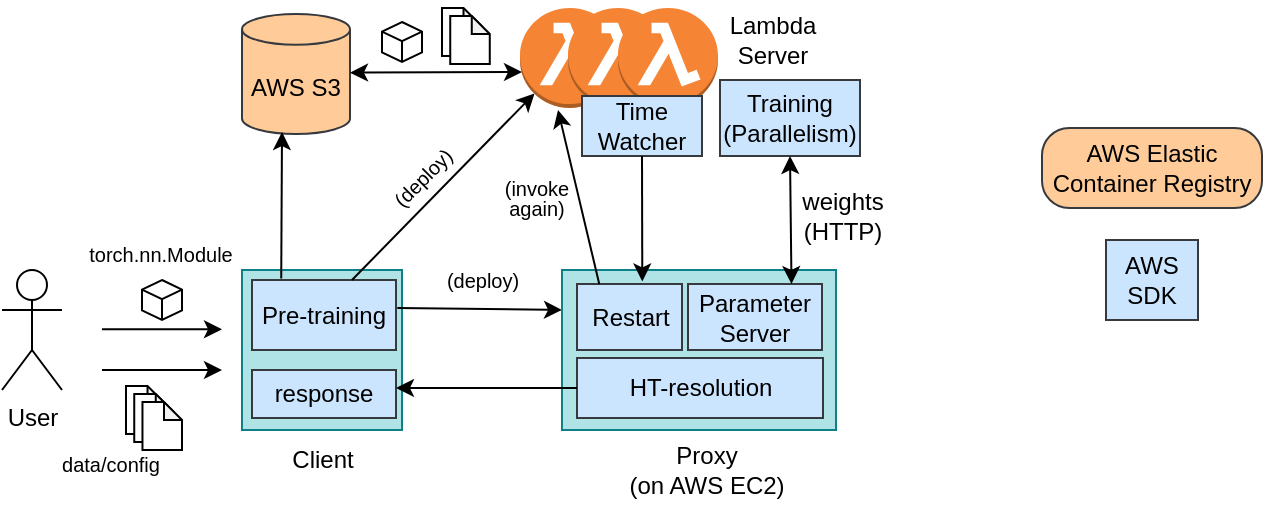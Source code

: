 <mxfile version="21.5.2" type="github">
  <diagram name="第 1 页" id="vYGmFmP2Lva24OXTDVVa">
    <mxGraphModel dx="711" dy="486" grid="1" gridSize="10" guides="1" tooltips="1" connect="1" arrows="1" fold="1" page="1" pageScale="1" pageWidth="827" pageHeight="1169" math="0" shadow="0">
      <root>
        <mxCell id="0" />
        <mxCell id="1" parent="0" />
        <mxCell id="0ty1MtPIsn8DT-ruyWdK-3" value="AWS Elastic Container Registry" style="rounded=1;whiteSpace=wrap;html=1;fillColor=#ffcc99;strokeColor=#36393d;arcSize=34;" parent="1" vertex="1">
          <mxGeometry x="600" y="169" width="110" height="40" as="geometry" />
        </mxCell>
        <mxCell id="0ty1MtPIsn8DT-ruyWdK-4" value="AWS S3" style="shape=cylinder3;whiteSpace=wrap;html=1;boundedLbl=1;backgroundOutline=1;size=7.692;fillColor=#ffcc99;strokeColor=#36393d;" parent="1" vertex="1">
          <mxGeometry x="200" y="112" width="54" height="60" as="geometry" />
        </mxCell>
        <mxCell id="0ty1MtPIsn8DT-ruyWdK-6" value="" style="outlineConnect=0;dashed=0;verticalLabelPosition=bottom;verticalAlign=top;align=center;html=1;shape=mxgraph.aws3.lambda_function;fillColor=#F58534;gradientColor=none;" parent="1" vertex="1">
          <mxGeometry x="339" y="109" width="50" height="50" as="geometry" />
        </mxCell>
        <mxCell id="0ty1MtPIsn8DT-ruyWdK-8" value="" style="rounded=0;whiteSpace=wrap;html=1;fillColor=#b0e3e6;strokeColor=#0e8088;" parent="1" vertex="1">
          <mxGeometry x="200" y="240" width="80" height="80" as="geometry" />
        </mxCell>
        <mxCell id="0ty1MtPIsn8DT-ruyWdK-1" value="AWS SDK" style="rounded=0;whiteSpace=wrap;html=1;fillColor=#cce5ff;strokeColor=#36393d;" parent="1" vertex="1">
          <mxGeometry x="632" y="225" width="46" height="40" as="geometry" />
        </mxCell>
        <mxCell id="0ty1MtPIsn8DT-ruyWdK-10" value="User" style="shape=umlActor;verticalLabelPosition=bottom;verticalAlign=top;html=1;outlineConnect=0;" parent="1" vertex="1">
          <mxGeometry x="80" y="240" width="30" height="60" as="geometry" />
        </mxCell>
        <mxCell id="0ty1MtPIsn8DT-ruyWdK-11" value="" style="endArrow=classic;html=1;rounded=0;" parent="1" edge="1">
          <mxGeometry width="50" height="50" relative="1" as="geometry">
            <mxPoint x="130" y="269.62" as="sourcePoint" />
            <mxPoint x="190" y="269.62" as="targetPoint" />
          </mxGeometry>
        </mxCell>
        <mxCell id="0ty1MtPIsn8DT-ruyWdK-12" value="" style="endArrow=classic;html=1;rounded=0;" parent="1" edge="1">
          <mxGeometry width="50" height="50" relative="1" as="geometry">
            <mxPoint x="130" y="290" as="sourcePoint" />
            <mxPoint x="190" y="290" as="targetPoint" />
          </mxGeometry>
        </mxCell>
        <mxCell id="0ty1MtPIsn8DT-ruyWdK-13" value="" style="html=1;shape=mxgraph.basic.isocube;isoAngle=15;" parent="1" vertex="1">
          <mxGeometry x="150" y="245" width="20" height="20" as="geometry" />
        </mxCell>
        <mxCell id="0ty1MtPIsn8DT-ruyWdK-14" value="&lt;font style=&quot;font-size: 10px;&quot;&gt;torch.nn.Module&lt;/font&gt;" style="text;html=1;align=center;verticalAlign=middle;resizable=0;points=[];autosize=1;strokeColor=none;fillColor=none;" parent="1" vertex="1">
          <mxGeometry x="109" y="217" width="100" height="30" as="geometry" />
        </mxCell>
        <mxCell id="0ty1MtPIsn8DT-ruyWdK-17" value="Client" style="text;html=1;align=center;verticalAlign=middle;resizable=0;points=[];autosize=1;strokeColor=none;fillColor=none;" parent="1" vertex="1">
          <mxGeometry x="215" y="320" width="50" height="30" as="geometry" />
        </mxCell>
        <mxCell id="0ty1MtPIsn8DT-ruyWdK-22" value="" style="group" parent="1" vertex="1" connectable="0">
          <mxGeometry x="142" y="298" width="28" height="32" as="geometry" />
        </mxCell>
        <mxCell id="0ty1MtPIsn8DT-ruyWdK-18" value="" style="shape=note;whiteSpace=wrap;html=1;backgroundOutline=1;darkOpacity=0.05;size=9;" parent="0ty1MtPIsn8DT-ruyWdK-22" vertex="1">
          <mxGeometry width="19.765" height="24" as="geometry" />
        </mxCell>
        <mxCell id="0ty1MtPIsn8DT-ruyWdK-19" value="" style="shape=note;whiteSpace=wrap;html=1;backgroundOutline=1;darkOpacity=0.05;size=9;" parent="0ty1MtPIsn8DT-ruyWdK-22" vertex="1">
          <mxGeometry x="4.118" y="4" width="19.765" height="24" as="geometry" />
        </mxCell>
        <mxCell id="0ty1MtPIsn8DT-ruyWdK-20" value="" style="shape=note;whiteSpace=wrap;html=1;backgroundOutline=1;darkOpacity=0.05;size=9;" parent="0ty1MtPIsn8DT-ruyWdK-22" vertex="1">
          <mxGeometry x="8.235" y="8" width="19.765" height="24" as="geometry" />
        </mxCell>
        <mxCell id="0ty1MtPIsn8DT-ruyWdK-23" value="&lt;font style=&quot;font-size: 10px;&quot;&gt;data/config&lt;/font&gt;" style="text;html=1;align=center;verticalAlign=middle;resizable=0;points=[];autosize=1;strokeColor=none;fillColor=none;" parent="1" vertex="1">
          <mxGeometry x="99" y="322" width="70" height="30" as="geometry" />
        </mxCell>
        <mxCell id="0ty1MtPIsn8DT-ruyWdK-25" value="Pre-training" style="rounded=0;whiteSpace=wrap;html=1;fillColor=#cce5ff;strokeColor=#36393d;" parent="1" vertex="1">
          <mxGeometry x="205" y="245" width="72" height="35" as="geometry" />
        </mxCell>
        <mxCell id="vOYcjfGLHSD7jjnJ-SRt-3" value="" style="endArrow=classic;html=1;rounded=0;exitX=0.203;exitY=-0.02;exitDx=0;exitDy=0;exitPerimeter=0;" edge="1" parent="1" source="0ty1MtPIsn8DT-ruyWdK-25">
          <mxGeometry width="50" height="50" relative="1" as="geometry">
            <mxPoint x="219.71" y="236" as="sourcePoint" />
            <mxPoint x="220" y="171" as="targetPoint" />
          </mxGeometry>
        </mxCell>
        <mxCell id="vOYcjfGLHSD7jjnJ-SRt-5" value="" style="endArrow=classic;startArrow=classic;html=1;rounded=0;exitX=0.973;exitY=0.444;exitDx=0;exitDy=0;exitPerimeter=0;" edge="1" parent="1">
          <mxGeometry width="50" height="50" relative="1" as="geometry">
            <mxPoint x="254.002" y="141.32" as="sourcePoint" />
            <mxPoint x="340" y="141" as="targetPoint" />
          </mxGeometry>
        </mxCell>
        <mxCell id="vOYcjfGLHSD7jjnJ-SRt-11" value="" style="html=1;shape=mxgraph.basic.isocube;isoAngle=15;" vertex="1" parent="1">
          <mxGeometry x="270" y="116" width="20" height="20" as="geometry" />
        </mxCell>
        <mxCell id="vOYcjfGLHSD7jjnJ-SRt-12" value="" style="group" vertex="1" connectable="0" parent="1">
          <mxGeometry x="300" y="109" width="28" height="32" as="geometry" />
        </mxCell>
        <mxCell id="vOYcjfGLHSD7jjnJ-SRt-13" value="" style="shape=note;whiteSpace=wrap;html=1;backgroundOutline=1;darkOpacity=0.05;size=9;" vertex="1" parent="vOYcjfGLHSD7jjnJ-SRt-12">
          <mxGeometry width="19.765" height="24" as="geometry" />
        </mxCell>
        <mxCell id="vOYcjfGLHSD7jjnJ-SRt-14" value="" style="shape=note;whiteSpace=wrap;html=1;backgroundOutline=1;darkOpacity=0.05;size=9;" vertex="1" parent="vOYcjfGLHSD7jjnJ-SRt-12">
          <mxGeometry x="4.118" y="4" width="19.765" height="24" as="geometry" />
        </mxCell>
        <mxCell id="vOYcjfGLHSD7jjnJ-SRt-18" value="" style="endArrow=classic;html=1;rounded=0;entryX=0.145;entryY=0.855;entryDx=0;entryDy=0;entryPerimeter=0;" edge="1" parent="1" target="0ty1MtPIsn8DT-ruyWdK-6">
          <mxGeometry width="50" height="50" relative="1" as="geometry">
            <mxPoint x="255" y="245" as="sourcePoint" />
            <mxPoint x="305" y="195" as="targetPoint" />
          </mxGeometry>
        </mxCell>
        <mxCell id="vOYcjfGLHSD7jjnJ-SRt-19" value="&lt;font style=&quot;font-size: 10px;&quot;&gt;(deploy)&lt;/font&gt;" style="text;html=1;align=center;verticalAlign=middle;resizable=0;points=[];autosize=1;strokeColor=none;fillColor=none;rotation=315;" vertex="1" parent="1">
          <mxGeometry x="260" y="179" width="60" height="30" as="geometry" />
        </mxCell>
        <mxCell id="vOYcjfGLHSD7jjnJ-SRt-23" value="" style="endArrow=classic;html=1;rounded=0;exitX=1.009;exitY=0.4;exitDx=0;exitDy=0;entryX=0;entryY=0.25;entryDx=0;entryDy=0;exitPerimeter=0;" edge="1" parent="1" source="0ty1MtPIsn8DT-ruyWdK-25" target="vOYcjfGLHSD7jjnJ-SRt-28">
          <mxGeometry width="50" height="50" relative="1" as="geometry">
            <mxPoint x="300" y="300" as="sourcePoint" />
            <mxPoint x="360" y="257" as="targetPoint" />
          </mxGeometry>
        </mxCell>
        <mxCell id="vOYcjfGLHSD7jjnJ-SRt-24" value="Proxy&lt;br&gt;(on AWS EC2)" style="text;html=1;align=center;verticalAlign=middle;resizable=0;points=[];autosize=1;strokeColor=none;fillColor=none;" vertex="1" parent="1">
          <mxGeometry x="382" y="320" width="100" height="40" as="geometry" />
        </mxCell>
        <mxCell id="vOYcjfGLHSD7jjnJ-SRt-25" value="" style="outlineConnect=0;dashed=0;verticalLabelPosition=bottom;verticalAlign=top;align=center;html=1;shape=mxgraph.aws3.lambda_function;fillColor=#F58534;gradientColor=none;" vertex="1" parent="1">
          <mxGeometry x="363" y="109" width="50" height="50" as="geometry" />
        </mxCell>
        <mxCell id="vOYcjfGLHSD7jjnJ-SRt-26" value="" style="outlineConnect=0;dashed=0;verticalLabelPosition=bottom;verticalAlign=top;align=center;html=1;shape=mxgraph.aws3.lambda_function;fillColor=#F58534;gradientColor=none;" vertex="1" parent="1">
          <mxGeometry x="388" y="109" width="50" height="50" as="geometry" />
        </mxCell>
        <mxCell id="vOYcjfGLHSD7jjnJ-SRt-28" value="" style="rounded=0;whiteSpace=wrap;html=1;fillColor=#b0e3e6;strokeColor=#0e8088;" vertex="1" parent="1">
          <mxGeometry x="360" y="240" width="137" height="80" as="geometry" />
        </mxCell>
        <mxCell id="vOYcjfGLHSD7jjnJ-SRt-27" value="Parameter&lt;br&gt;Server" style="rounded=0;whiteSpace=wrap;html=1;fillColor=#cce5ff;strokeColor=#36393d;" vertex="1" parent="1">
          <mxGeometry x="423" y="247" width="67" height="33" as="geometry" />
        </mxCell>
        <mxCell id="vOYcjfGLHSD7jjnJ-SRt-30" value="Time Watcher" style="rounded=0;whiteSpace=wrap;html=1;fillColor=#cce5ff;strokeColor=#36393d;" vertex="1" parent="1">
          <mxGeometry x="370" y="153" width="60" height="30" as="geometry" />
        </mxCell>
        <mxCell id="vOYcjfGLHSD7jjnJ-SRt-31" value="Training&lt;br&gt;(Parallelism)" style="rounded=0;whiteSpace=wrap;html=1;fillColor=#cce5ff;strokeColor=#36393d;" vertex="1" parent="1">
          <mxGeometry x="439" y="145" width="70" height="38" as="geometry" />
        </mxCell>
        <mxCell id="vOYcjfGLHSD7jjnJ-SRt-33" value="" style="endArrow=classic;startArrow=classic;html=1;rounded=0;exitX=0.75;exitY=0;exitDx=0;exitDy=0;entryX=0.5;entryY=1;entryDx=0;entryDy=0;" edge="1" parent="1" target="vOYcjfGLHSD7jjnJ-SRt-31">
          <mxGeometry width="50" height="50" relative="1" as="geometry">
            <mxPoint x="474.75" y="247" as="sourcePoint" />
            <mxPoint x="477.71" y="179" as="targetPoint" />
          </mxGeometry>
        </mxCell>
        <mxCell id="vOYcjfGLHSD7jjnJ-SRt-34" value="Restart" style="rounded=0;whiteSpace=wrap;html=1;fillColor=#cce5ff;strokeColor=#36393d;" vertex="1" parent="1">
          <mxGeometry x="367.5" y="247" width="52.5" height="33" as="geometry" />
        </mxCell>
        <mxCell id="vOYcjfGLHSD7jjnJ-SRt-36" value="" style="endArrow=classic;html=1;rounded=0;exitX=0.5;exitY=1;exitDx=0;exitDy=0;entryX=0.622;entryY=-0.039;entryDx=0;entryDy=0;entryPerimeter=0;" edge="1" parent="1" source="vOYcjfGLHSD7jjnJ-SRt-30" target="vOYcjfGLHSD7jjnJ-SRt-34">
          <mxGeometry width="50" height="50" relative="1" as="geometry">
            <mxPoint x="320" y="230" as="sourcePoint" />
            <mxPoint x="390" y="230" as="targetPoint" />
          </mxGeometry>
        </mxCell>
        <mxCell id="vOYcjfGLHSD7jjnJ-SRt-37" value="" style="endArrow=classic;html=1;rounded=0;exitX=0.25;exitY=0;exitDx=0;exitDy=0;" edge="1" parent="1">
          <mxGeometry width="50" height="50" relative="1" as="geometry">
            <mxPoint x="378.625" y="247" as="sourcePoint" />
            <mxPoint x="358" y="160" as="targetPoint" />
          </mxGeometry>
        </mxCell>
        <mxCell id="vOYcjfGLHSD7jjnJ-SRt-38" value="&lt;font style=&quot;font-size: 10px;&quot;&gt;(deploy)&lt;/font&gt;" style="text;html=1;align=center;verticalAlign=middle;resizable=0;points=[];autosize=1;strokeColor=none;fillColor=none;rotation=0;" vertex="1" parent="1">
          <mxGeometry x="290" y="230" width="60" height="30" as="geometry" />
        </mxCell>
        <mxCell id="vOYcjfGLHSD7jjnJ-SRt-39" value="&lt;p style=&quot;line-height: 80%;&quot;&gt;&lt;font style=&quot;font-size: 10px;&quot;&gt;(invoke&lt;br&gt;again)&lt;/font&gt;&lt;/p&gt;" style="text;html=1;align=center;verticalAlign=middle;resizable=0;points=[];autosize=1;strokeColor=none;fillColor=none;rotation=0;" vertex="1" parent="1">
          <mxGeometry x="317" y="174" width="60" height="60" as="geometry" />
        </mxCell>
        <mxCell id="vOYcjfGLHSD7jjnJ-SRt-40" value="HT-resolution" style="rounded=0;whiteSpace=wrap;html=1;fillColor=#cce5ff;strokeColor=#36393d;" vertex="1" parent="1">
          <mxGeometry x="367.5" y="284" width="123" height="30" as="geometry" />
        </mxCell>
        <mxCell id="vOYcjfGLHSD7jjnJ-SRt-41" value="response" style="rounded=0;whiteSpace=wrap;html=1;fillColor=#cce5ff;strokeColor=#36393d;" vertex="1" parent="1">
          <mxGeometry x="205" y="290" width="72" height="24" as="geometry" />
        </mxCell>
        <mxCell id="vOYcjfGLHSD7jjnJ-SRt-42" value="Lambda&lt;br&gt;Server" style="text;html=1;align=center;verticalAlign=middle;resizable=0;points=[];autosize=1;strokeColor=none;fillColor=none;" vertex="1" parent="1">
          <mxGeometry x="430" y="105" width="70" height="40" as="geometry" />
        </mxCell>
        <mxCell id="vOYcjfGLHSD7jjnJ-SRt-43" value="weights&lt;br&gt;(HTTP)" style="text;html=1;align=center;verticalAlign=middle;resizable=0;points=[];autosize=1;strokeColor=none;fillColor=none;" vertex="1" parent="1">
          <mxGeometry x="470" y="193" width="60" height="40" as="geometry" />
        </mxCell>
        <mxCell id="vOYcjfGLHSD7jjnJ-SRt-44" value="" style="endArrow=classic;html=1;rounded=0;exitX=0;exitY=0.5;exitDx=0;exitDy=0;entryX=1;entryY=0.5;entryDx=0;entryDy=0;" edge="1" parent="1" source="vOYcjfGLHSD7jjnJ-SRt-40">
          <mxGeometry width="50" height="50" relative="1" as="geometry">
            <mxPoint x="367.5" y="296" as="sourcePoint" />
            <mxPoint x="277" y="299.0" as="targetPoint" />
          </mxGeometry>
        </mxCell>
      </root>
    </mxGraphModel>
  </diagram>
</mxfile>
